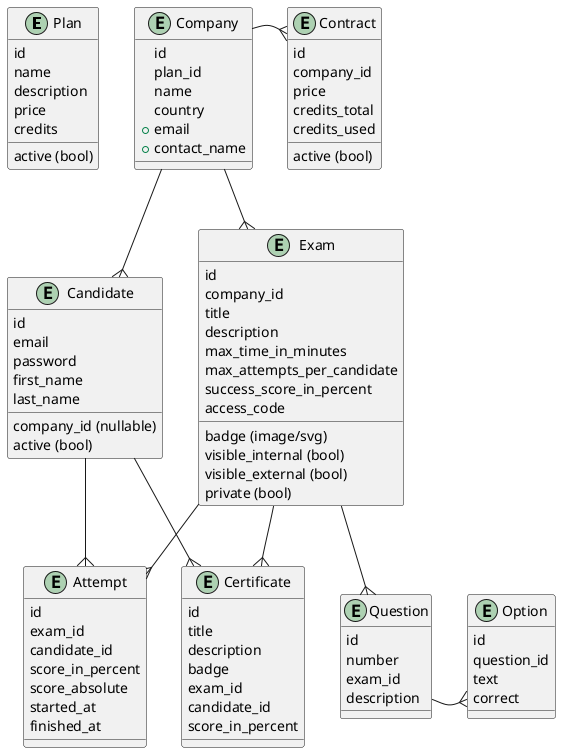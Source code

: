@startuml
entity Plan {
    id
    name
    description
    price
    credits
    active (bool)
}
entity Contract {
    id
    company_id
    price
    credits_total
    credits_used
    active (bool)
}
entity Company {
    id
    plan_id
    name
    country
    +email
    +contact_name
}

entity Candidate {
    id
    company_id (nullable)
    email
    password
    first_name
    last_name
    active (bool)
}

entity Exam {
    id
    company_id
    title
    description
    badge (image/svg)
    max_time_in_minutes
    max_attempts_per_candidate
    success_score_in_percent
    visible_internal (bool)
    visible_external (bool)
    private (bool)
    access_code
}

entity Attempt {
    id
    exam_id
    candidate_id
    score_in_percent
    score_absolute
    started_at
    finished_at
}

entity Question {
    id
    number
    exam_id
    description
}

entity Option {
    id
    question_id
    text
    correct
}

entity Certificate {
    id
    title
    description
    badge
    exam_id
    candidate_id
    score_in_percent
}

Plan -[hidden] Company
Company -[hidden] Contract
Contract }-- Company
Company --{ Candidate
Company --{ Exam
Exam --{ Question
Exam --{ Attempt
Candidate --{ Attempt
Exam --{ Certificate
Candidate --{ Certificate
Question --{ Option
Question -[hidden] Option

@enduml